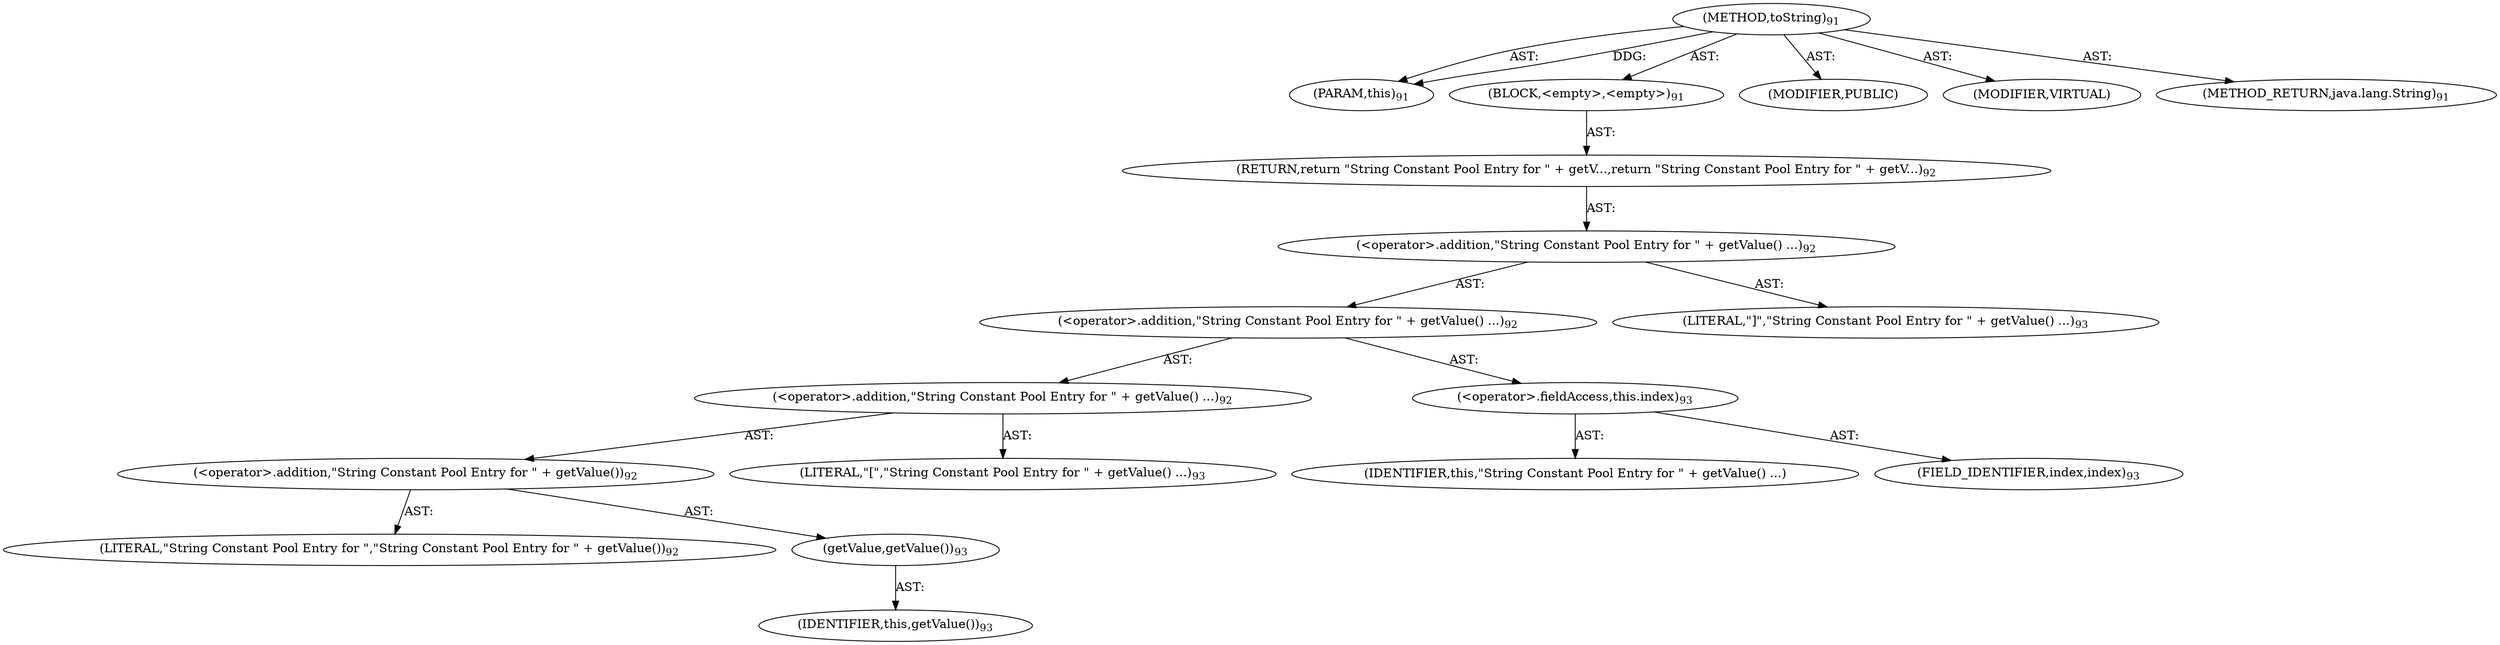 digraph "toString" {  
"111669149698" [label = <(METHOD,toString)<SUB>91</SUB>> ]
"115964116993" [label = <(PARAM,this)<SUB>91</SUB>> ]
"25769803778" [label = <(BLOCK,&lt;empty&gt;,&lt;empty&gt;)<SUB>91</SUB>> ]
"146028888064" [label = <(RETURN,return &quot;String Constant Pool Entry for &quot; + getV...,return &quot;String Constant Pool Entry for &quot; + getV...)<SUB>92</SUB>> ]
"30064771077" [label = <(&lt;operator&gt;.addition,&quot;String Constant Pool Entry for &quot; + getValue() ...)<SUB>92</SUB>> ]
"30064771078" [label = <(&lt;operator&gt;.addition,&quot;String Constant Pool Entry for &quot; + getValue() ...)<SUB>92</SUB>> ]
"30064771079" [label = <(&lt;operator&gt;.addition,&quot;String Constant Pool Entry for &quot; + getValue() ...)<SUB>92</SUB>> ]
"30064771080" [label = <(&lt;operator&gt;.addition,&quot;String Constant Pool Entry for &quot; + getValue())<SUB>92</SUB>> ]
"90194313218" [label = <(LITERAL,&quot;String Constant Pool Entry for &quot;,&quot;String Constant Pool Entry for &quot; + getValue())<SUB>92</SUB>> ]
"30064771081" [label = <(getValue,getValue())<SUB>93</SUB>> ]
"68719476737" [label = <(IDENTIFIER,this,getValue())<SUB>93</SUB>> ]
"90194313219" [label = <(LITERAL,&quot;[&quot;,&quot;String Constant Pool Entry for &quot; + getValue() ...)<SUB>93</SUB>> ]
"30064771082" [label = <(&lt;operator&gt;.fieldAccess,this.index)<SUB>93</SUB>> ]
"68719476743" [label = <(IDENTIFIER,this,&quot;String Constant Pool Entry for &quot; + getValue() ...)> ]
"55834574849" [label = <(FIELD_IDENTIFIER,index,index)<SUB>93</SUB>> ]
"90194313220" [label = <(LITERAL,&quot;]&quot;,&quot;String Constant Pool Entry for &quot; + getValue() ...)<SUB>93</SUB>> ]
"133143986180" [label = <(MODIFIER,PUBLIC)> ]
"133143986181" [label = <(MODIFIER,VIRTUAL)> ]
"128849018882" [label = <(METHOD_RETURN,java.lang.String)<SUB>91</SUB>> ]
  "111669149698" -> "115964116993"  [ label = "AST: "] 
  "111669149698" -> "25769803778"  [ label = "AST: "] 
  "111669149698" -> "133143986180"  [ label = "AST: "] 
  "111669149698" -> "133143986181"  [ label = "AST: "] 
  "111669149698" -> "128849018882"  [ label = "AST: "] 
  "25769803778" -> "146028888064"  [ label = "AST: "] 
  "146028888064" -> "30064771077"  [ label = "AST: "] 
  "30064771077" -> "30064771078"  [ label = "AST: "] 
  "30064771077" -> "90194313220"  [ label = "AST: "] 
  "30064771078" -> "30064771079"  [ label = "AST: "] 
  "30064771078" -> "30064771082"  [ label = "AST: "] 
  "30064771079" -> "30064771080"  [ label = "AST: "] 
  "30064771079" -> "90194313219"  [ label = "AST: "] 
  "30064771080" -> "90194313218"  [ label = "AST: "] 
  "30064771080" -> "30064771081"  [ label = "AST: "] 
  "30064771081" -> "68719476737"  [ label = "AST: "] 
  "30064771082" -> "68719476743"  [ label = "AST: "] 
  "30064771082" -> "55834574849"  [ label = "AST: "] 
  "111669149698" -> "115964116993"  [ label = "DDG: "] 
}
